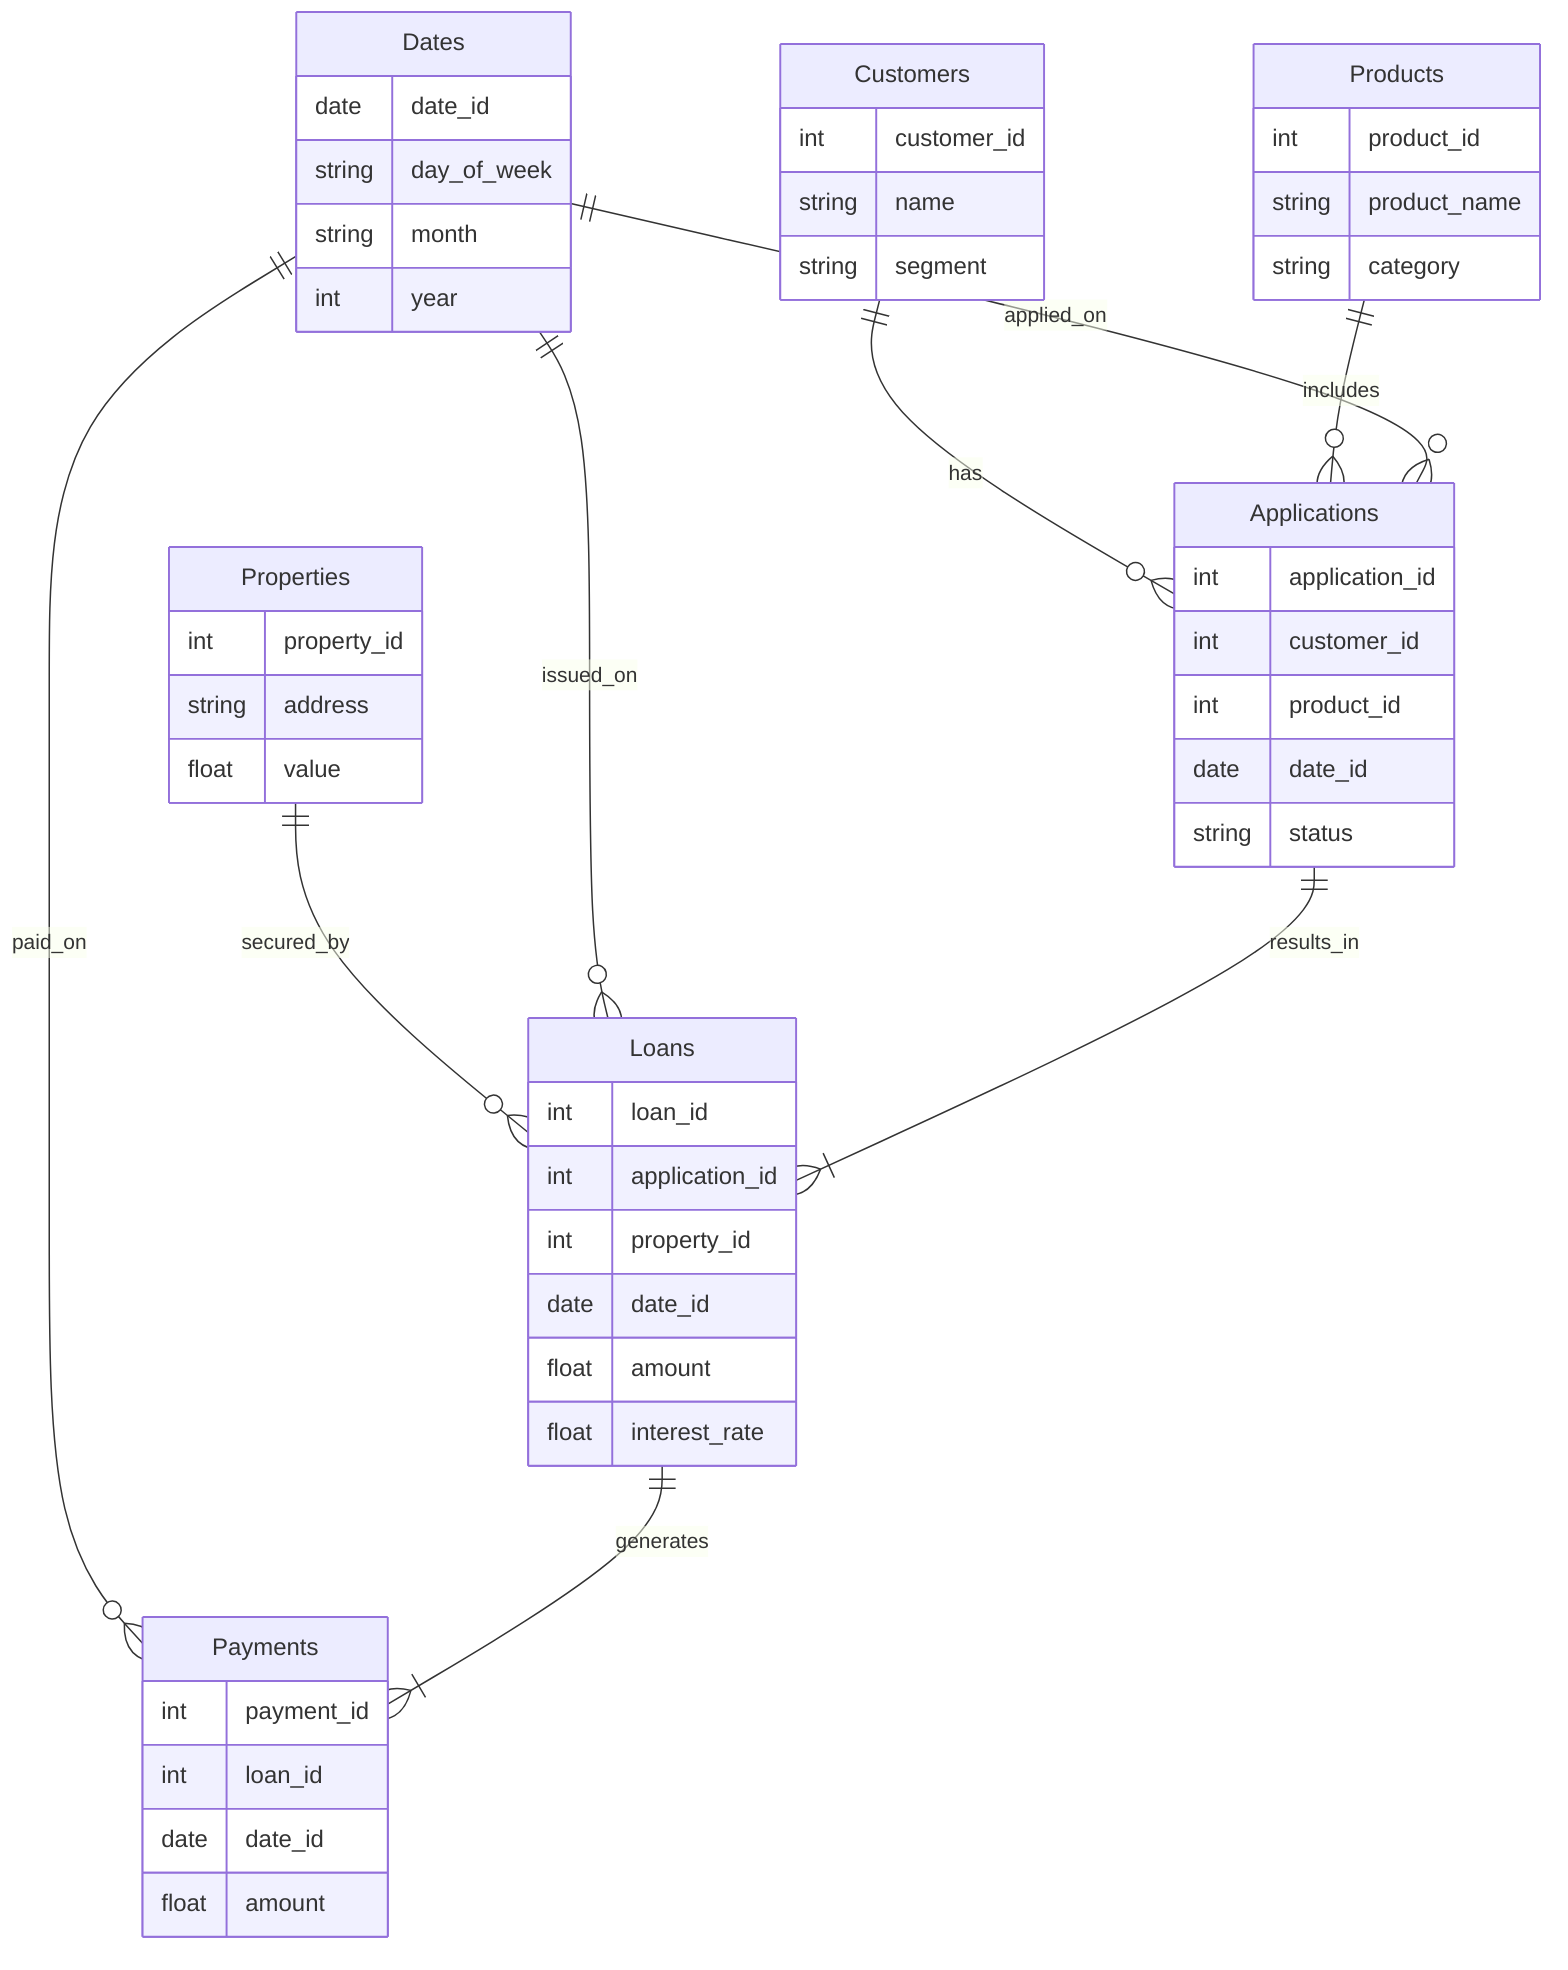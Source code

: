 erDiagram
    Customers ||--o{ Applications : has
    Products ||--o{ Applications : includes
    Properties ||--o{ Loans : secured_by
    Dates ||--o{ Applications : applied_on
    Dates ||--o{ Loans : issued_on
    Dates ||--o{ Payments : paid_on

    Applications ||--|{ Loans : results_in
    Loans ||--|{ Payments : generates

    Customers {
        int customer_id
        string name
        string segment
    }

    Products {
        int product_id
        string product_name
        string category
    }

    Properties {
        int property_id
        string address
        float value
    }

    Dates {
        date date_id
        string day_of_week
        string month
        int year
    }

    Applications {
        int application_id
        int customer_id
        int product_id
        date date_id
        string status
    }

    Loans {
        int loan_id
        int application_id
        int property_id
        date date_id
        float amount
        float interest_rate
    }

    Payments {
        int payment_id
        int loan_id
        date date_id
        float amount
    }